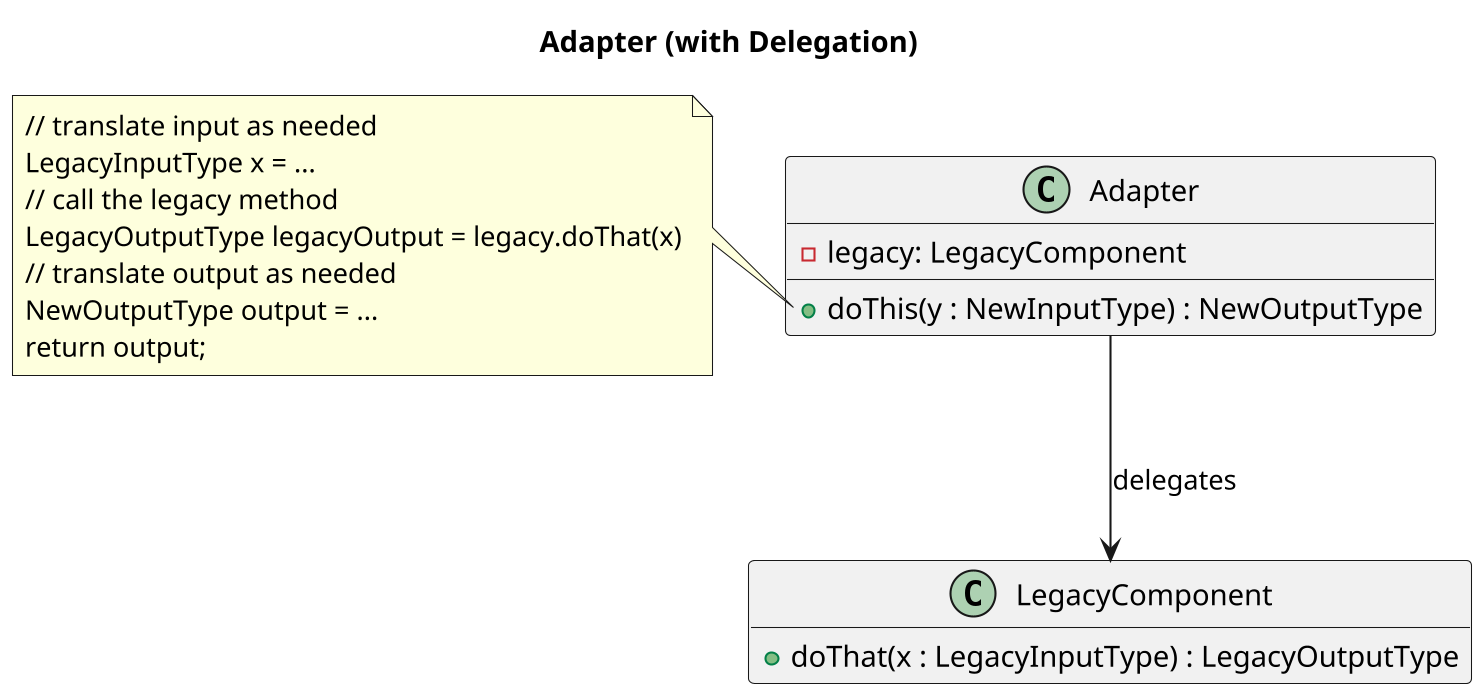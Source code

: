 @startuml
skinparam dpi 200
hide empty members
title Adapter (with Delegation)

hide empty members

class Adapter {
  +doThis(y : NewInputType) : NewOutputType
  -legacy: LegacyComponent
}
class LegacyComponent {
  +doThat(x : LegacyInputType) : LegacyOutputType
}

Adapter --> LegacyComponent : delegates

note left of Adapter::doThis
// translate input as needed
LegacyInputType x = ...
// call the legacy method
LegacyOutputType legacyOutput = legacy.doThat(x)
// translate output as needed
NewOutputType output = ...
return output;
end note
@enduml